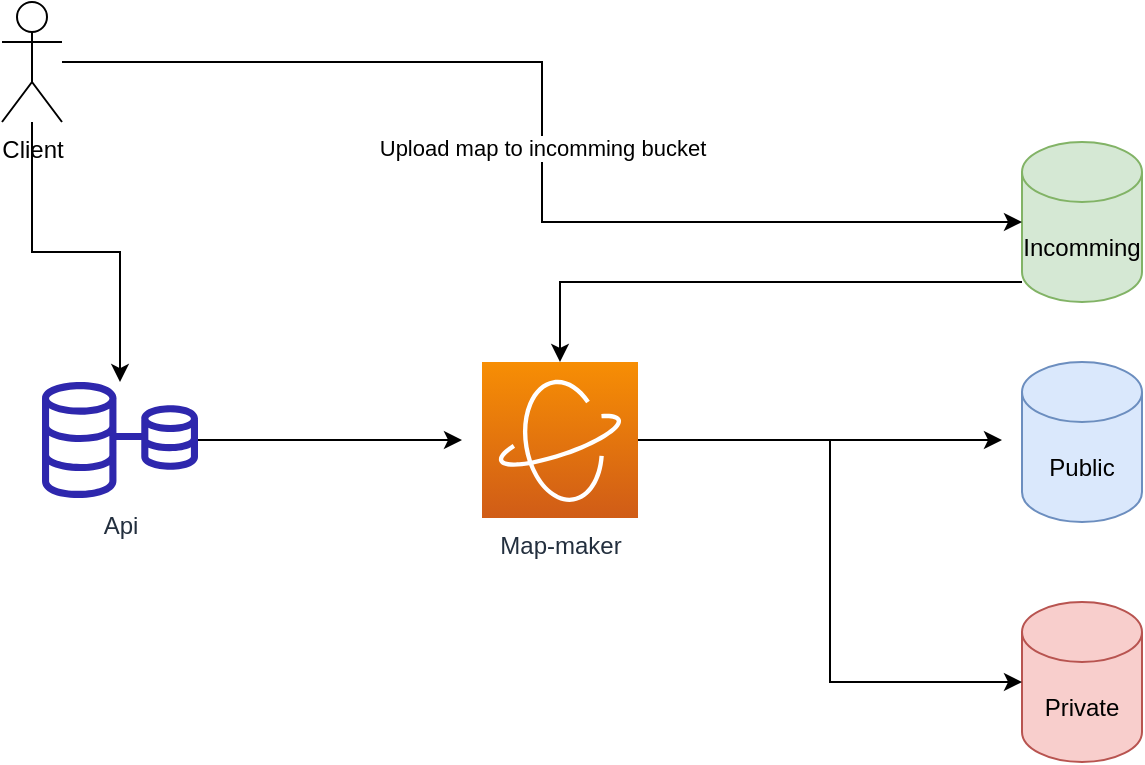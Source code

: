 <mxfile version="21.7.2" type="device">
  <diagram name="Page-1" id="a5XNr4Fz-CVnHWNftbhP">
    <mxGraphModel dx="1558" dy="877" grid="1" gridSize="10" guides="1" tooltips="1" connect="1" arrows="1" fold="1" page="1" pageScale="1" pageWidth="850" pageHeight="1100" math="0" shadow="0">
      <root>
        <mxCell id="0" />
        <mxCell id="1" parent="0" />
        <mxCell id="4iVI-0L4xFTscGGTbax2-10" style="edgeStyle=orthogonalEdgeStyle;rounded=0;orthogonalLoop=1;jettySize=auto;html=1;" edge="1" parent="1" source="4iVI-0L4xFTscGGTbax2-1" target="4iVI-0L4xFTscGGTbax2-7">
          <mxGeometry relative="1" as="geometry">
            <Array as="points">
              <mxPoint x="349" y="190" />
            </Array>
          </mxGeometry>
        </mxCell>
        <mxCell id="4iVI-0L4xFTscGGTbax2-1" value="Incomming" style="shape=cylinder3;whiteSpace=wrap;html=1;boundedLbl=1;backgroundOutline=1;size=15;fillColor=#d5e8d4;strokeColor=#82b366;" vertex="1" parent="1">
          <mxGeometry x="580" y="120" width="60" height="80" as="geometry" />
        </mxCell>
        <mxCell id="4iVI-0L4xFTscGGTbax2-2" value="Public" style="shape=cylinder3;whiteSpace=wrap;html=1;boundedLbl=1;backgroundOutline=1;size=15;fillColor=#dae8fc;strokeColor=#6c8ebf;" vertex="1" parent="1">
          <mxGeometry x="580" y="230" width="60" height="80" as="geometry" />
        </mxCell>
        <mxCell id="4iVI-0L4xFTscGGTbax2-3" value="Private" style="shape=cylinder3;whiteSpace=wrap;html=1;boundedLbl=1;backgroundOutline=1;size=15;fillColor=#f8cecc;strokeColor=#b85450;" vertex="1" parent="1">
          <mxGeometry x="580" y="350" width="60" height="80" as="geometry" />
        </mxCell>
        <mxCell id="4iVI-0L4xFTscGGTbax2-5" style="edgeStyle=orthogonalEdgeStyle;rounded=0;orthogonalLoop=1;jettySize=auto;html=1;entryX=0;entryY=0.5;entryDx=0;entryDy=0;entryPerimeter=0;" edge="1" parent="1" source="4iVI-0L4xFTscGGTbax2-4" target="4iVI-0L4xFTscGGTbax2-1">
          <mxGeometry relative="1" as="geometry" />
        </mxCell>
        <mxCell id="4iVI-0L4xFTscGGTbax2-6" value="Upload map to incomming bucket" style="edgeLabel;html=1;align=center;verticalAlign=middle;resizable=0;points=[];" vertex="1" connectable="0" parent="4iVI-0L4xFTscGGTbax2-5">
          <mxGeometry x="0.01" relative="1" as="geometry">
            <mxPoint as="offset" />
          </mxGeometry>
        </mxCell>
        <mxCell id="4iVI-0L4xFTscGGTbax2-13" style="edgeStyle=orthogonalEdgeStyle;rounded=0;orthogonalLoop=1;jettySize=auto;html=1;" edge="1" parent="1" source="4iVI-0L4xFTscGGTbax2-4" target="4iVI-0L4xFTscGGTbax2-12">
          <mxGeometry relative="1" as="geometry" />
        </mxCell>
        <mxCell id="4iVI-0L4xFTscGGTbax2-4" value="Client" style="shape=umlActor;verticalLabelPosition=bottom;verticalAlign=top;html=1;outlineConnect=0;" vertex="1" parent="1">
          <mxGeometry x="70" y="50" width="30" height="60" as="geometry" />
        </mxCell>
        <mxCell id="4iVI-0L4xFTscGGTbax2-8" style="edgeStyle=orthogonalEdgeStyle;rounded=0;orthogonalLoop=1;jettySize=auto;html=1;" edge="1" parent="1" source="4iVI-0L4xFTscGGTbax2-7">
          <mxGeometry relative="1" as="geometry">
            <mxPoint x="570" y="269" as="targetPoint" />
          </mxGeometry>
        </mxCell>
        <mxCell id="4iVI-0L4xFTscGGTbax2-9" style="edgeStyle=orthogonalEdgeStyle;rounded=0;orthogonalLoop=1;jettySize=auto;html=1;entryX=0;entryY=0.5;entryDx=0;entryDy=0;entryPerimeter=0;" edge="1" parent="1" source="4iVI-0L4xFTscGGTbax2-7" target="4iVI-0L4xFTscGGTbax2-3">
          <mxGeometry relative="1" as="geometry" />
        </mxCell>
        <mxCell id="4iVI-0L4xFTscGGTbax2-7" value="Map-maker" style="sketch=0;points=[[0,0,0],[0.25,0,0],[0.5,0,0],[0.75,0,0],[1,0,0],[0,1,0],[0.25,1,0],[0.5,1,0],[0.75,1,0],[1,1,0],[0,0.25,0],[0,0.5,0],[0,0.75,0],[1,0.25,0],[1,0.5,0],[1,0.75,0]];outlineConnect=0;fontColor=#232F3E;gradientColor=#F78E04;gradientDirection=north;fillColor=#D05C17;strokeColor=#ffffff;dashed=0;verticalLabelPosition=bottom;verticalAlign=top;align=center;html=1;fontSize=12;fontStyle=0;aspect=fixed;shape=mxgraph.aws4.resourceIcon;resIcon=mxgraph.aws4.nice_dcv;" vertex="1" parent="1">
          <mxGeometry x="310" y="230" width="78" height="78" as="geometry" />
        </mxCell>
        <mxCell id="4iVI-0L4xFTscGGTbax2-14" style="edgeStyle=orthogonalEdgeStyle;rounded=0;orthogonalLoop=1;jettySize=auto;html=1;" edge="1" parent="1" source="4iVI-0L4xFTscGGTbax2-12">
          <mxGeometry relative="1" as="geometry">
            <mxPoint x="300" y="269" as="targetPoint" />
          </mxGeometry>
        </mxCell>
        <mxCell id="4iVI-0L4xFTscGGTbax2-12" value="Api&lt;br&gt;" style="sketch=0;outlineConnect=0;fontColor=#232F3E;gradientColor=none;fillColor=#2E27AD;strokeColor=none;dashed=0;verticalLabelPosition=bottom;verticalAlign=top;align=center;html=1;fontSize=12;fontStyle=0;aspect=fixed;pointerEvents=1;shape=mxgraph.aws4.rds_multi_az;" vertex="1" parent="1">
          <mxGeometry x="90" y="240" width="78" height="58" as="geometry" />
        </mxCell>
      </root>
    </mxGraphModel>
  </diagram>
</mxfile>
